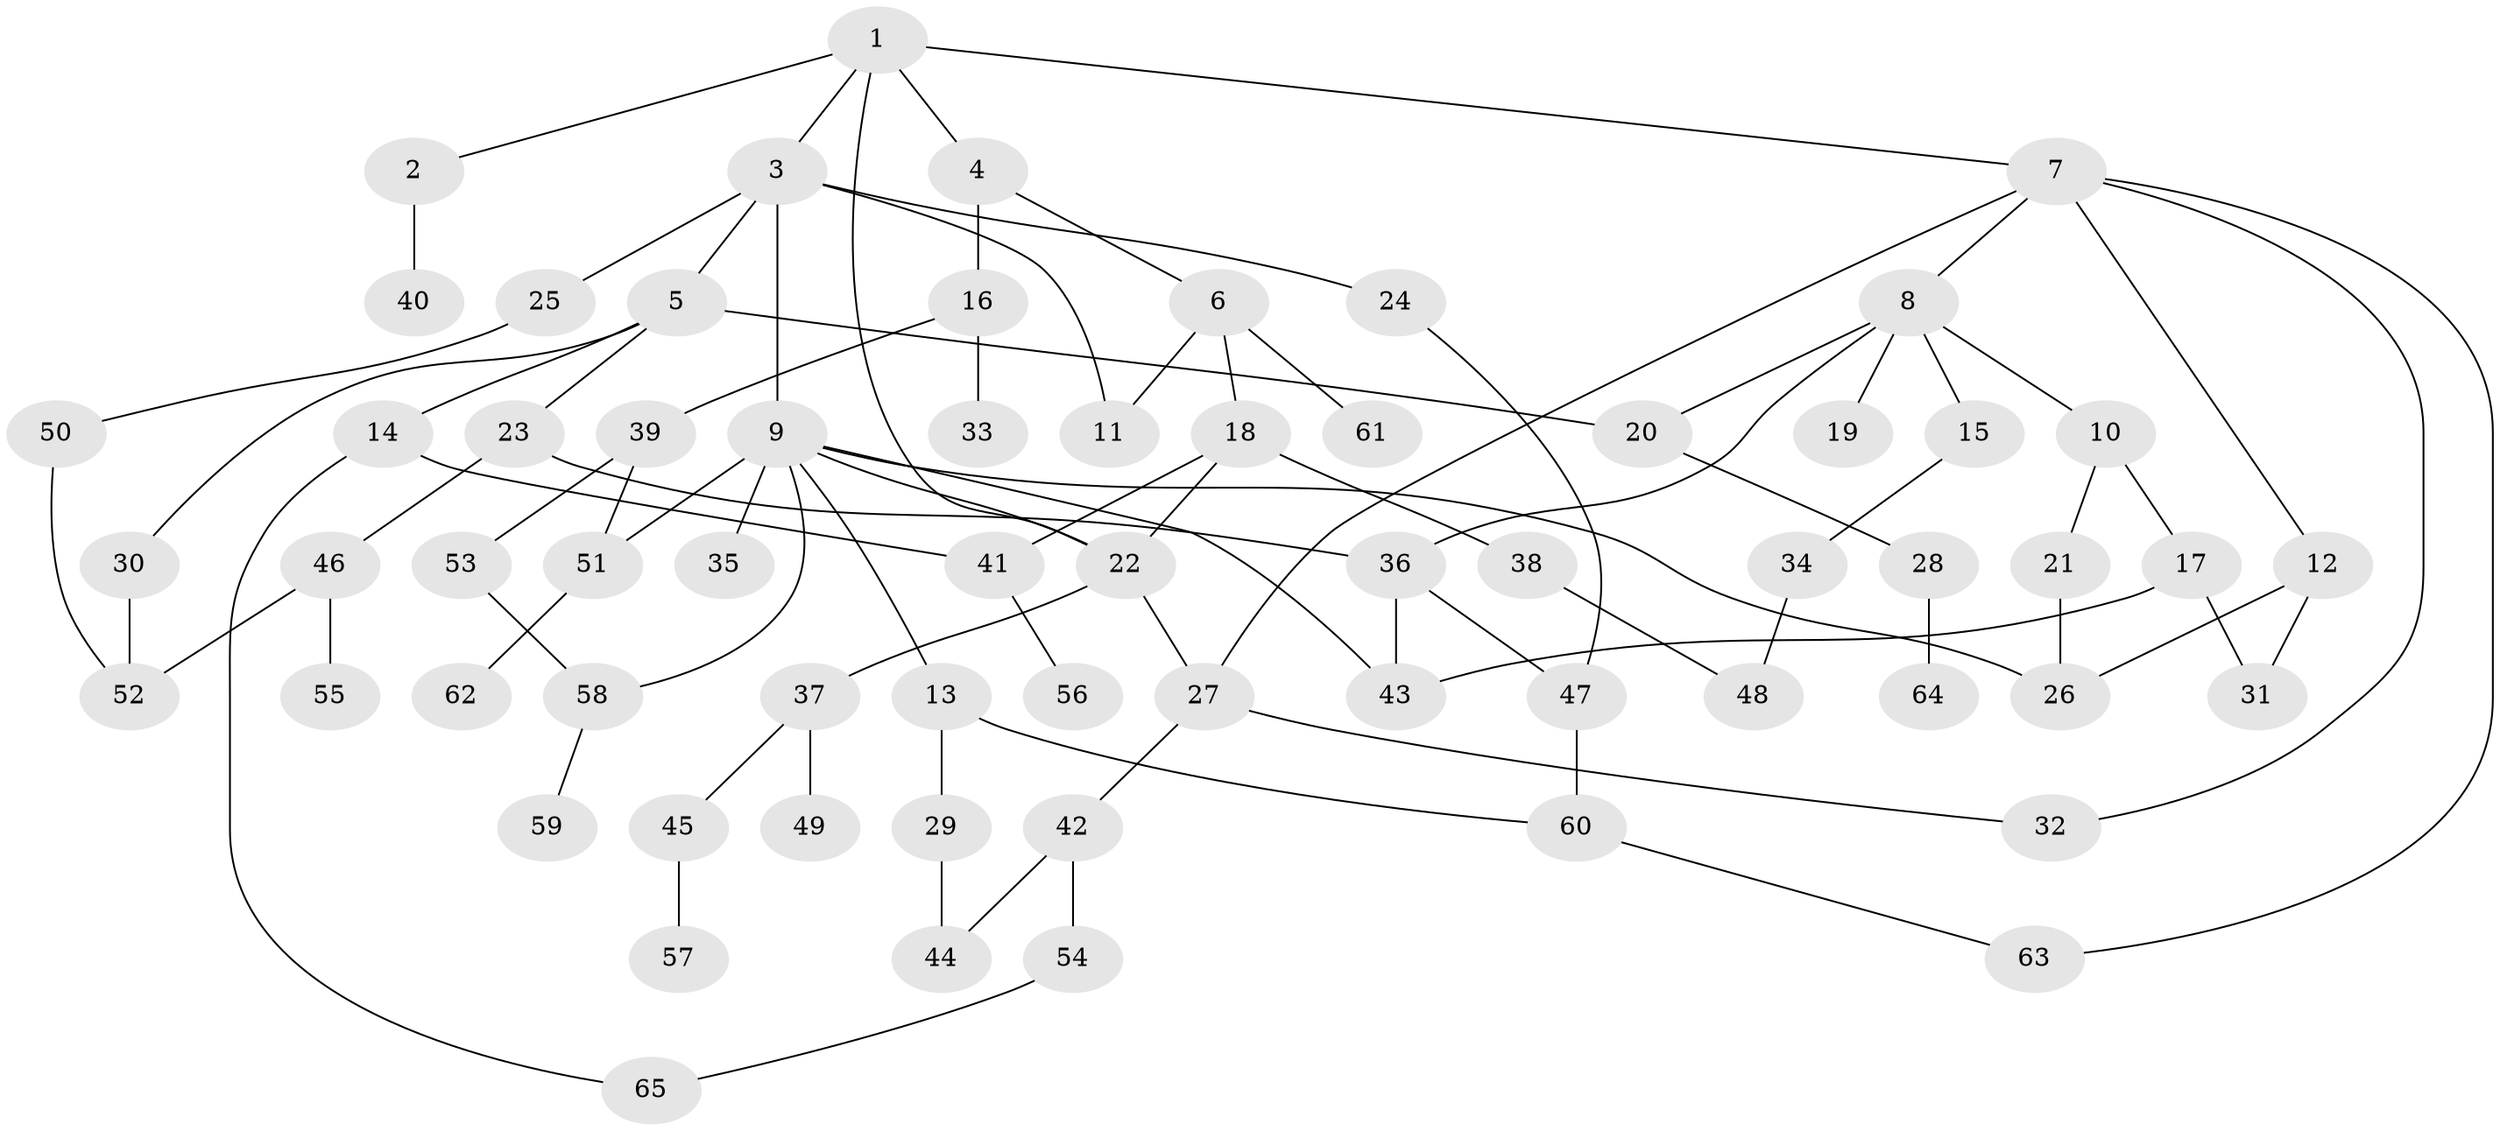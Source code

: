 // original degree distribution, {6: 0.015748031496062992, 2: 0.2992125984251969, 8: 0.015748031496062992, 4: 0.13385826771653545, 1: 0.3464566929133858, 7: 0.007874015748031496, 5: 0.031496062992125984, 3: 0.14960629921259844}
// Generated by graph-tools (version 1.1) at 2025/34/03/09/25 02:34:31]
// undirected, 65 vertices, 87 edges
graph export_dot {
graph [start="1"]
  node [color=gray90,style=filled];
  1;
  2;
  3;
  4;
  5;
  6;
  7;
  8;
  9;
  10;
  11;
  12;
  13;
  14;
  15;
  16;
  17;
  18;
  19;
  20;
  21;
  22;
  23;
  24;
  25;
  26;
  27;
  28;
  29;
  30;
  31;
  32;
  33;
  34;
  35;
  36;
  37;
  38;
  39;
  40;
  41;
  42;
  43;
  44;
  45;
  46;
  47;
  48;
  49;
  50;
  51;
  52;
  53;
  54;
  55;
  56;
  57;
  58;
  59;
  60;
  61;
  62;
  63;
  64;
  65;
  1 -- 2 [weight=1.0];
  1 -- 3 [weight=1.0];
  1 -- 4 [weight=1.0];
  1 -- 7 [weight=1.0];
  1 -- 22 [weight=1.0];
  2 -- 40 [weight=2.0];
  3 -- 5 [weight=2.0];
  3 -- 9 [weight=1.0];
  3 -- 11 [weight=1.0];
  3 -- 24 [weight=1.0];
  3 -- 25 [weight=1.0];
  4 -- 6 [weight=1.0];
  4 -- 16 [weight=1.0];
  5 -- 14 [weight=1.0];
  5 -- 20 [weight=1.0];
  5 -- 23 [weight=1.0];
  5 -- 30 [weight=1.0];
  6 -- 11 [weight=1.0];
  6 -- 18 [weight=1.0];
  6 -- 61 [weight=1.0];
  7 -- 8 [weight=1.0];
  7 -- 12 [weight=1.0];
  7 -- 27 [weight=1.0];
  7 -- 32 [weight=1.0];
  7 -- 63 [weight=1.0];
  8 -- 10 [weight=1.0];
  8 -- 15 [weight=1.0];
  8 -- 19 [weight=1.0];
  8 -- 20 [weight=1.0];
  8 -- 36 [weight=1.0];
  9 -- 13 [weight=1.0];
  9 -- 22 [weight=1.0];
  9 -- 26 [weight=1.0];
  9 -- 35 [weight=1.0];
  9 -- 43 [weight=1.0];
  9 -- 51 [weight=1.0];
  9 -- 58 [weight=1.0];
  10 -- 17 [weight=1.0];
  10 -- 21 [weight=1.0];
  12 -- 26 [weight=1.0];
  12 -- 31 [weight=1.0];
  13 -- 29 [weight=2.0];
  13 -- 60 [weight=1.0];
  14 -- 41 [weight=1.0];
  14 -- 65 [weight=1.0];
  15 -- 34 [weight=2.0];
  16 -- 33 [weight=2.0];
  16 -- 39 [weight=1.0];
  17 -- 31 [weight=1.0];
  17 -- 43 [weight=1.0];
  18 -- 22 [weight=1.0];
  18 -- 38 [weight=1.0];
  18 -- 41 [weight=1.0];
  20 -- 28 [weight=1.0];
  21 -- 26 [weight=1.0];
  22 -- 27 [weight=2.0];
  22 -- 37 [weight=1.0];
  23 -- 36 [weight=1.0];
  23 -- 46 [weight=1.0];
  24 -- 47 [weight=1.0];
  25 -- 50 [weight=1.0];
  27 -- 32 [weight=1.0];
  27 -- 42 [weight=1.0];
  28 -- 64 [weight=1.0];
  29 -- 44 [weight=1.0];
  30 -- 52 [weight=1.0];
  34 -- 48 [weight=1.0];
  36 -- 43 [weight=1.0];
  36 -- 47 [weight=1.0];
  37 -- 45 [weight=1.0];
  37 -- 49 [weight=1.0];
  38 -- 48 [weight=1.0];
  39 -- 51 [weight=1.0];
  39 -- 53 [weight=1.0];
  41 -- 56 [weight=1.0];
  42 -- 44 [weight=1.0];
  42 -- 54 [weight=1.0];
  45 -- 57 [weight=1.0];
  46 -- 52 [weight=1.0];
  46 -- 55 [weight=1.0];
  47 -- 60 [weight=1.0];
  50 -- 52 [weight=1.0];
  51 -- 62 [weight=1.0];
  53 -- 58 [weight=2.0];
  54 -- 65 [weight=1.0];
  58 -- 59 [weight=1.0];
  60 -- 63 [weight=1.0];
}
